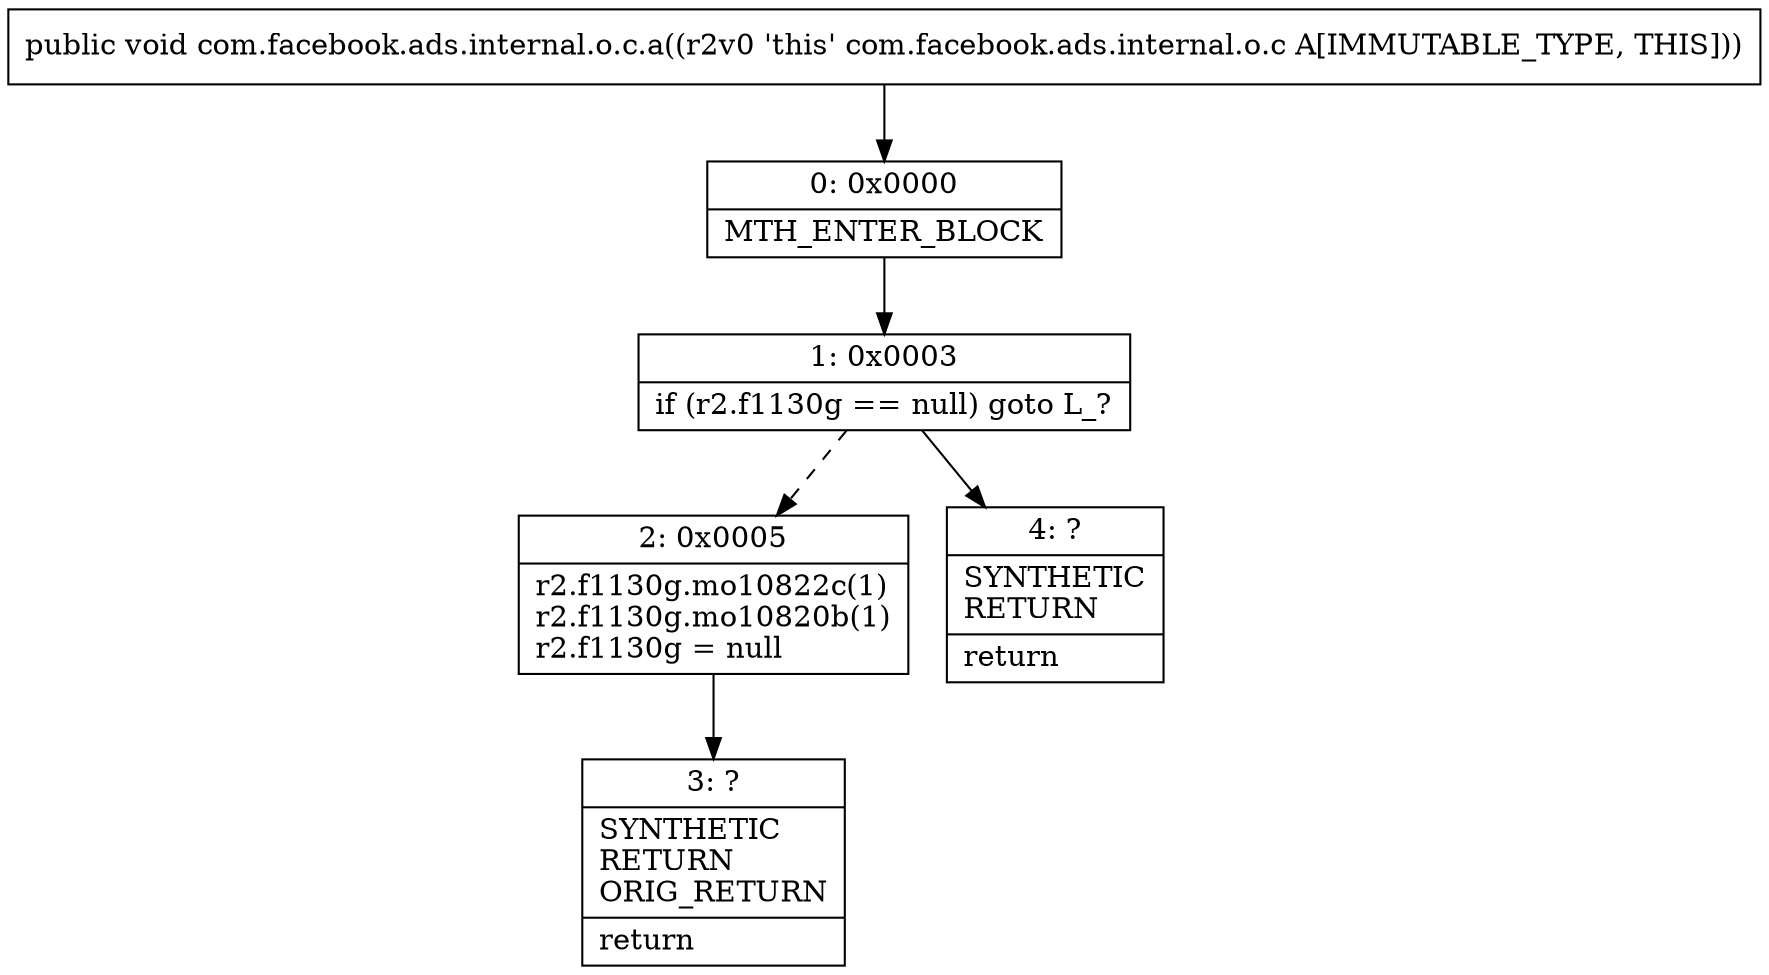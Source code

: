 digraph "CFG forcom.facebook.ads.internal.o.c.a()V" {
Node_0 [shape=record,label="{0\:\ 0x0000|MTH_ENTER_BLOCK\l}"];
Node_1 [shape=record,label="{1\:\ 0x0003|if (r2.f1130g == null) goto L_?\l}"];
Node_2 [shape=record,label="{2\:\ 0x0005|r2.f1130g.mo10822c(1)\lr2.f1130g.mo10820b(1)\lr2.f1130g = null\l}"];
Node_3 [shape=record,label="{3\:\ ?|SYNTHETIC\lRETURN\lORIG_RETURN\l|return\l}"];
Node_4 [shape=record,label="{4\:\ ?|SYNTHETIC\lRETURN\l|return\l}"];
MethodNode[shape=record,label="{public void com.facebook.ads.internal.o.c.a((r2v0 'this' com.facebook.ads.internal.o.c A[IMMUTABLE_TYPE, THIS])) }"];
MethodNode -> Node_0;
Node_0 -> Node_1;
Node_1 -> Node_2[style=dashed];
Node_1 -> Node_4;
Node_2 -> Node_3;
}

